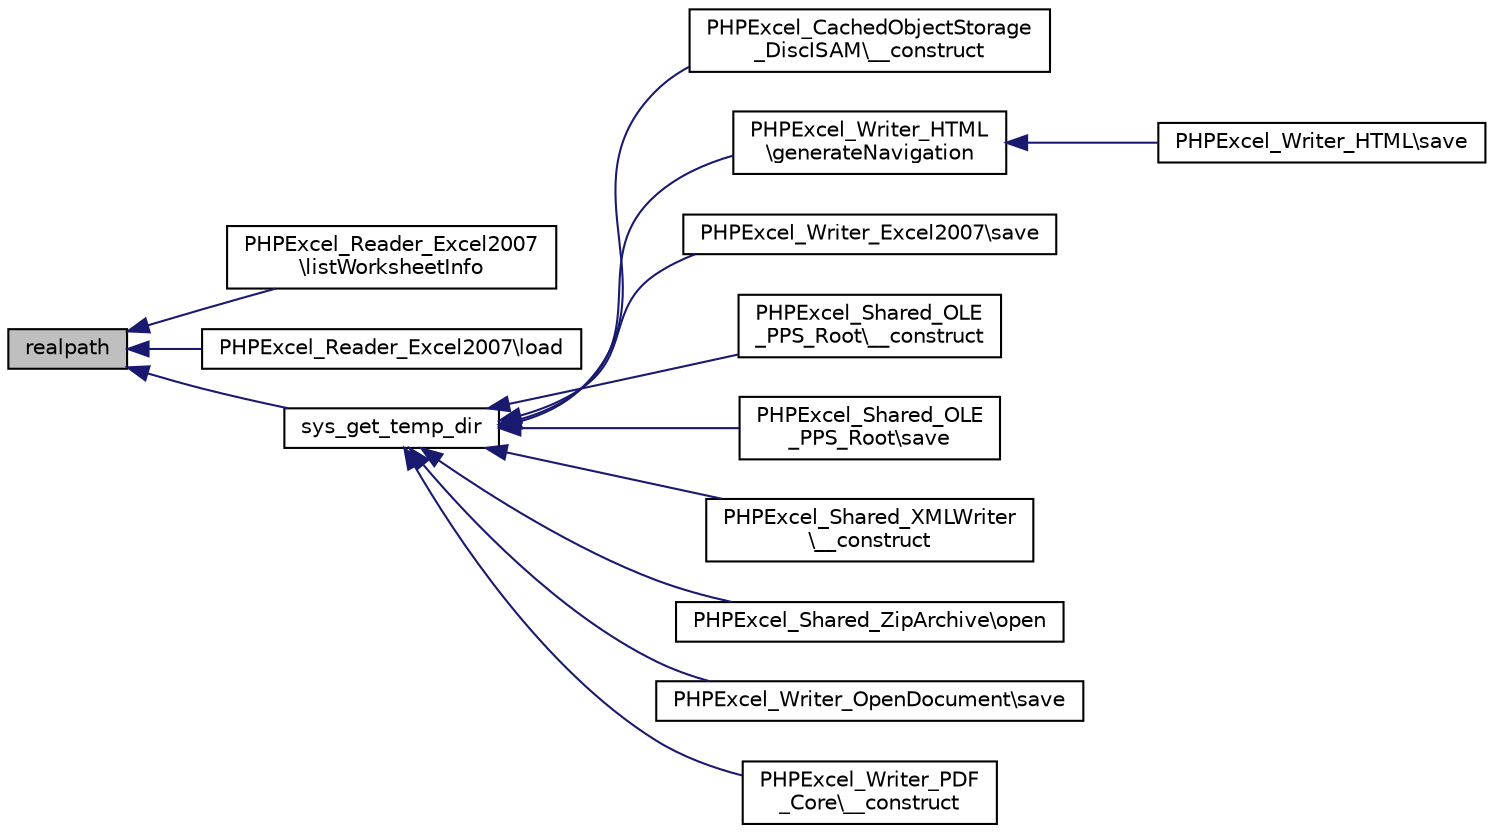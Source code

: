 digraph "realpath"
{
  edge [fontname="Helvetica",fontsize="10",labelfontname="Helvetica",labelfontsize="10"];
  node [fontname="Helvetica",fontsize="10",shape=record];
  rankdir="LR";
  Node21 [label="realpath",height=0.2,width=0.4,color="black", fillcolor="grey75", style="filled", fontcolor="black"];
  Node21 -> Node22 [dir="back",color="midnightblue",fontsize="10",style="solid",fontname="Helvetica"];
  Node22 [label="PHPExcel_Reader_Excel2007\l\\listWorksheetInfo",height=0.2,width=0.4,color="black", fillcolor="white", style="filled",URL="$class_p_h_p_excel___reader___excel2007.html#a7ae73ad1b0fda6cd8644f583326626aa"];
  Node21 -> Node23 [dir="back",color="midnightblue",fontsize="10",style="solid",fontname="Helvetica"];
  Node23 [label="PHPExcel_Reader_Excel2007\\load",height=0.2,width=0.4,color="black", fillcolor="white", style="filled",URL="$class_p_h_p_excel___reader___excel2007.html#a138b94503ca4c44b510190c29d4f16fe"];
  Node21 -> Node24 [dir="back",color="midnightblue",fontsize="10",style="solid",fontname="Helvetica"];
  Node24 [label="sys_get_temp_dir",height=0.2,width=0.4,color="black", fillcolor="white", style="filled",URL="$class_p_h_p_excel___shared___file.html#ace631d4bfe98296fe65c34b0bf50f2e3"];
  Node24 -> Node25 [dir="back",color="midnightblue",fontsize="10",style="solid",fontname="Helvetica"];
  Node25 [label="PHPExcel_CachedObjectStorage\l_DiscISAM\\__construct",height=0.2,width=0.4,color="black", fillcolor="white", style="filled",URL="$class_p_h_p_excel___cached_object_storage___disc_i_s_a_m.html#abd0a8da02287828f8e7e71a315e7df21"];
  Node24 -> Node26 [dir="back",color="midnightblue",fontsize="10",style="solid",fontname="Helvetica"];
  Node26 [label="PHPExcel_Writer_HTML\l\\generateNavigation",height=0.2,width=0.4,color="black", fillcolor="white", style="filled",URL="$class_p_h_p_excel___writer___h_t_m_l.html#a61213550a8fd19e7e725f481b22a8dd9"];
  Node26 -> Node27 [dir="back",color="midnightblue",fontsize="10",style="solid",fontname="Helvetica"];
  Node27 [label="PHPExcel_Writer_HTML\\save",height=0.2,width=0.4,color="black", fillcolor="white", style="filled",URL="$class_p_h_p_excel___writer___h_t_m_l.html#a47cf44d053426c59c85d31f37744687c"];
  Node24 -> Node28 [dir="back",color="midnightblue",fontsize="10",style="solid",fontname="Helvetica"];
  Node28 [label="PHPExcel_Writer_Excel2007\\save",height=0.2,width=0.4,color="black", fillcolor="white", style="filled",URL="$class_p_h_p_excel___writer___excel2007.html#a47cf44d053426c59c85d31f37744687c"];
  Node24 -> Node29 [dir="back",color="midnightblue",fontsize="10",style="solid",fontname="Helvetica"];
  Node29 [label="PHPExcel_Shared_OLE\l_PPS_Root\\__construct",height=0.2,width=0.4,color="black", fillcolor="white", style="filled",URL="$class_p_h_p_excel___shared___o_l_e___p_p_s___root.html#a000daaf25a8c29bfc2b6a92a3dde5629"];
  Node24 -> Node30 [dir="back",color="midnightblue",fontsize="10",style="solid",fontname="Helvetica"];
  Node30 [label="PHPExcel_Shared_OLE\l_PPS_Root\\save",height=0.2,width=0.4,color="black", fillcolor="white", style="filled",URL="$class_p_h_p_excel___shared___o_l_e___p_p_s___root.html#a7edfb482641a0f83647d528adfc7950e"];
  Node24 -> Node31 [dir="back",color="midnightblue",fontsize="10",style="solid",fontname="Helvetica"];
  Node31 [label="PHPExcel_Shared_XMLWriter\l\\__construct",height=0.2,width=0.4,color="black", fillcolor="white", style="filled",URL="$class_p_h_p_excel___shared___x_m_l_writer.html#a07c0931ea27f13f66a6e45ee9c8ab931"];
  Node24 -> Node32 [dir="back",color="midnightblue",fontsize="10",style="solid",fontname="Helvetica"];
  Node32 [label="PHPExcel_Shared_ZipArchive\\open",height=0.2,width=0.4,color="black", fillcolor="white", style="filled",URL="$class_p_h_p_excel___shared___zip_archive.html#a8e2031e7f25050e84753f2fb178e9d8d"];
  Node24 -> Node33 [dir="back",color="midnightblue",fontsize="10",style="solid",fontname="Helvetica"];
  Node33 [label="PHPExcel_Writer_OpenDocument\\save",height=0.2,width=0.4,color="black", fillcolor="white", style="filled",URL="$class_p_h_p_excel___writer___open_document.html#a47cf44d053426c59c85d31f37744687c"];
  Node24 -> Node34 [dir="back",color="midnightblue",fontsize="10",style="solid",fontname="Helvetica"];
  Node34 [label="PHPExcel_Writer_PDF\l_Core\\__construct",height=0.2,width=0.4,color="black", fillcolor="white", style="filled",URL="$class_p_h_p_excel___writer___p_d_f___core.html#a4e5deaf4592bef642360c431317b4811"];
}
